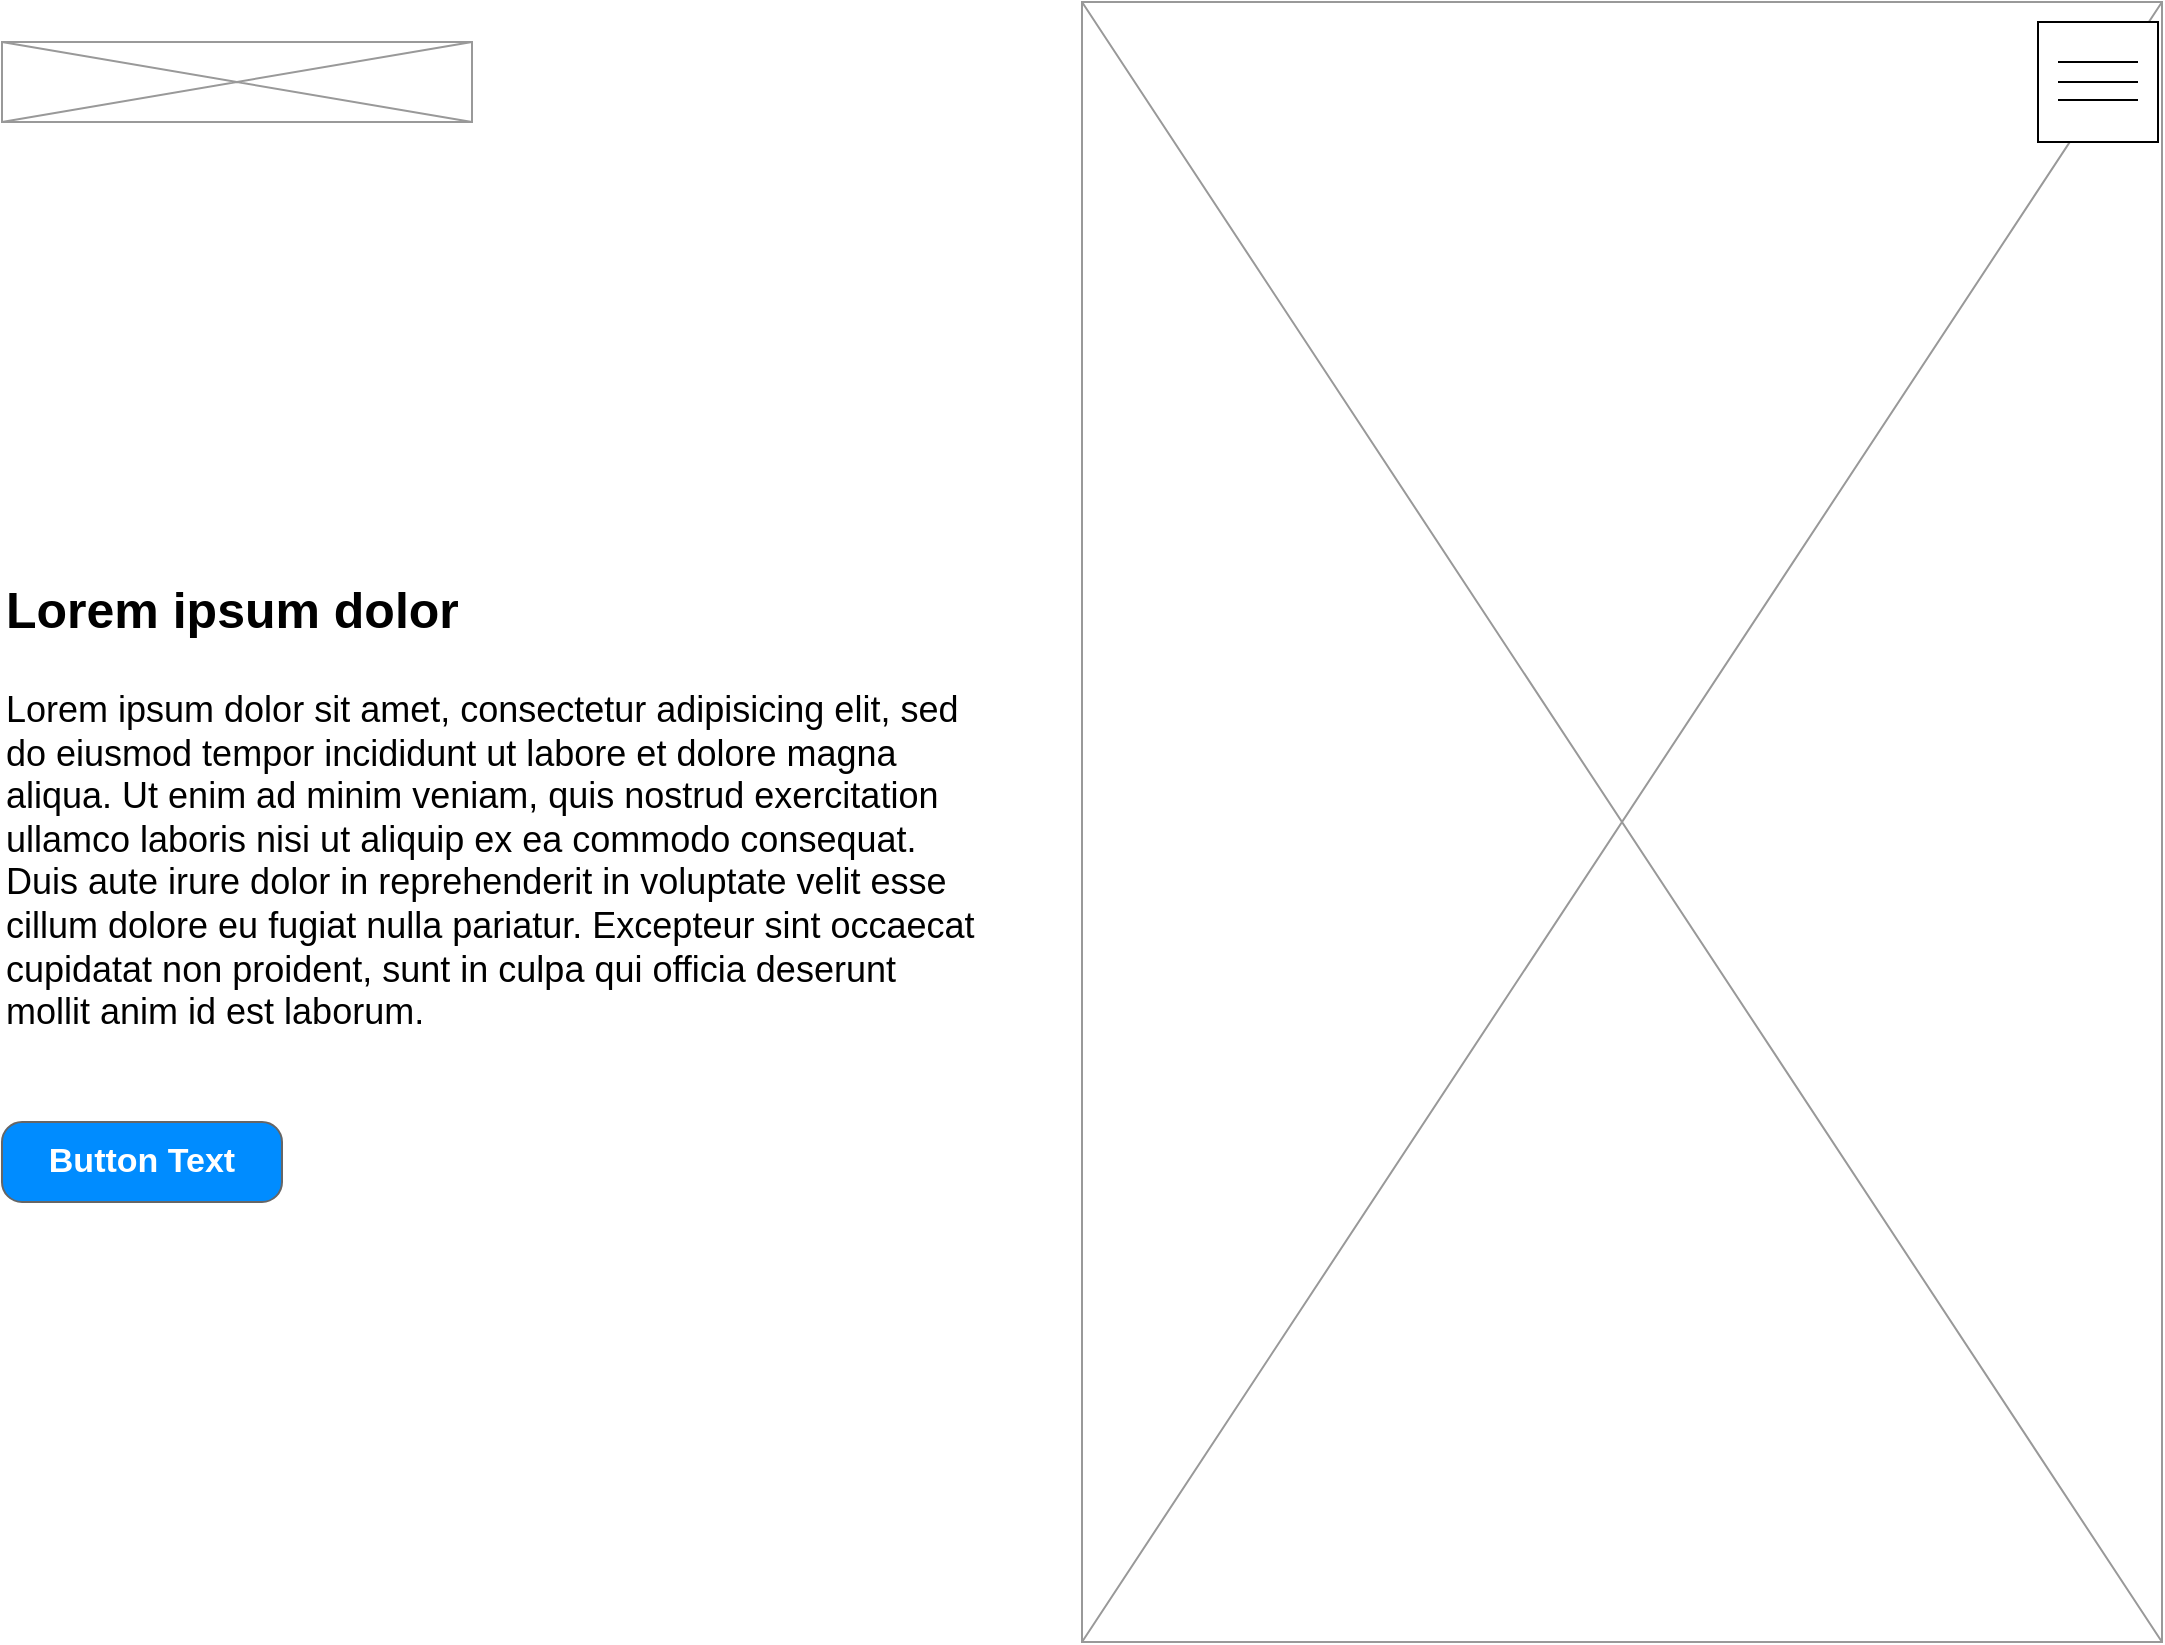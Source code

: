 <mxfile version="20.8.16" type="device" pages="5"><diagram name="Home" id="GWiMtT0e5DqtILCh8_0i"><mxGraphModel dx="1434" dy="884" grid="1" gridSize="10" guides="1" tooltips="1" connect="1" arrows="1" fold="1" page="1" pageScale="1" pageWidth="1169" pageHeight="827" math="0" shadow="0"><root><mxCell id="0"/><mxCell id="1" parent="0"/><mxCell id="vj-qtJoO59ucQnTQ0JGd-2" value="" style="verticalLabelPosition=bottom;shadow=0;dashed=0;align=center;html=1;verticalAlign=top;strokeWidth=1;shape=mxgraph.mockup.graphics.simpleIcon;strokeColor=#999999;" vertex="1" parent="1"><mxGeometry x="620" width="540" height="820" as="geometry"/></mxCell><mxCell id="8JzA3NTI266D-M-EUL4F-1" value="Lorem ipsum dolor sit amet, consectetur adipisicing elit, sed do eiusmod tempor incididunt ut labore et dolore magna aliqua. Ut enim ad minim veniam, quis nostrud exercitation ullamco laboris nisi ut aliquip ex ea commodo consequat. Duis aute irure dolor in reprehenderit in voluptate velit esse cillum dolore eu fugiat nulla pariatur. Excepteur sint occaecat cupidatat non proident, sunt in culpa qui officia deserunt mollit anim id est laborum." style="text;spacingTop=-5;whiteSpace=wrap;html=1;align=left;fontSize=18;fontFamily=Helvetica;fillColor=none;strokeColor=none;" vertex="1" parent="1"><mxGeometry x="80" y="342" width="490" height="90" as="geometry"/></mxCell><mxCell id="8JzA3NTI266D-M-EUL4F-2" value="Lorem ipsum dolor&amp;nbsp;" style="text;spacingTop=-5;whiteSpace=wrap;html=1;align=left;fontSize=25;fontFamily=Helvetica;fillColor=none;strokeColor=none;fontStyle=1;verticalAlign=middle;" vertex="1" parent="1"><mxGeometry x="80" y="280" width="240" height="50" as="geometry"/></mxCell><mxCell id="8JzA3NTI266D-M-EUL4F-3" value="Button Text" style="strokeWidth=1;shadow=0;dashed=0;align=center;html=1;shape=mxgraph.mockup.buttons.button;strokeColor=#666666;fontColor=#ffffff;mainText=;buttonStyle=round;fontSize=17;fontStyle=1;fillColor=#008cff;whiteSpace=wrap;" vertex="1" parent="1"><mxGeometry x="80" y="560" width="140" height="40" as="geometry"/></mxCell><mxCell id="Mzlk-z7jDZAWqUnNCciE-1" value="" style="verticalLabelPosition=bottom;shadow=0;dashed=0;align=center;html=1;verticalAlign=top;strokeWidth=1;shape=mxgraph.mockup.graphics.simpleIcon;strokeColor=#999999;" vertex="1" parent="1"><mxGeometry x="80" y="20" width="235" height="40" as="geometry"/></mxCell><mxCell id="Mzlk-z7jDZAWqUnNCciE-2" value="" style="group" vertex="1" connectable="0" parent="1"><mxGeometry x="1098" y="10" width="60" height="60" as="geometry"/></mxCell><mxCell id="Mzlk-z7jDZAWqUnNCciE-3" value="" style="whiteSpace=wrap;html=1;aspect=fixed;fontSize=17;" vertex="1" parent="Mzlk-z7jDZAWqUnNCciE-2"><mxGeometry width="60" height="60" as="geometry"/></mxCell><mxCell id="Mzlk-z7jDZAWqUnNCciE-4" value="" style="group" vertex="1" connectable="0" parent="Mzlk-z7jDZAWqUnNCciE-2"><mxGeometry x="10" y="20" width="40" height="19" as="geometry"/></mxCell><mxCell id="Mzlk-z7jDZAWqUnNCciE-5" value="" style="endArrow=none;html=1;rounded=0;fontSize=17;" edge="1" parent="Mzlk-z7jDZAWqUnNCciE-4"><mxGeometry width="50" height="50" relative="1" as="geometry"><mxPoint x="40" as="sourcePoint"/><mxPoint as="targetPoint"/></mxGeometry></mxCell><mxCell id="Mzlk-z7jDZAWqUnNCciE-6" value="" style="endArrow=none;html=1;rounded=0;fontSize=17;" edge="1" parent="Mzlk-z7jDZAWqUnNCciE-4"><mxGeometry width="50" height="50" relative="1" as="geometry"><mxPoint x="40" y="10" as="sourcePoint"/><mxPoint y="10" as="targetPoint"/></mxGeometry></mxCell><mxCell id="Mzlk-z7jDZAWqUnNCciE-7" value="" style="endArrow=none;html=1;rounded=0;fontSize=17;" edge="1" parent="Mzlk-z7jDZAWqUnNCciE-4"><mxGeometry width="50" height="50" relative="1" as="geometry"><mxPoint x="40" y="19" as="sourcePoint"/><mxPoint y="19" as="targetPoint"/></mxGeometry></mxCell></root></mxGraphModel></diagram><diagram id="sJYlZ_aVskKQv06PMVnV" name="Resume"><mxGraphModel dx="1434" dy="884" grid="1" gridSize="10" guides="1" tooltips="1" connect="1" arrows="1" fold="1" page="1" pageScale="1" pageWidth="1169" pageHeight="827" math="0" shadow="0"><root><mxCell id="0"/><mxCell id="1" parent="0"/><mxCell id="vUsjXGQwSn-8yRFYuC8z-3" value="" style="verticalLabelPosition=bottom;shadow=0;dashed=0;align=center;html=1;verticalAlign=top;strokeWidth=1;shape=mxgraph.mockup.graphics.simpleIcon;strokeColor=#999999;" vertex="1" parent="1"><mxGeometry x="80" y="902" width="160" height="160" as="geometry"/></mxCell><mxCell id="vUsjXGQwSn-8yRFYuC8z-4" value="" style="verticalLabelPosition=bottom;shadow=0;dashed=0;align=center;html=1;verticalAlign=top;strokeWidth=1;shape=mxgraph.mockup.graphics.simpleIcon;strokeColor=#999999;" vertex="1" parent="1"><mxGeometry x="291" y="902" width="160" height="160" as="geometry"/></mxCell><mxCell id="vUsjXGQwSn-8yRFYuC8z-5" value="" style="verticalLabelPosition=bottom;shadow=0;dashed=0;align=center;html=1;verticalAlign=top;strokeWidth=1;shape=mxgraph.mockup.graphics.simpleIcon;strokeColor=#999999;" vertex="1" parent="1"><mxGeometry x="714" y="902" width="160" height="160" as="geometry"/></mxCell><mxCell id="vUsjXGQwSn-8yRFYuC8z-6" value="" style="verticalLabelPosition=bottom;shadow=0;dashed=0;align=center;html=1;verticalAlign=top;strokeWidth=1;shape=mxgraph.mockup.graphics.simpleIcon;strokeColor=#999999;" vertex="1" parent="1"><mxGeometry x="920" y="902" width="160" height="160" as="geometry"/></mxCell><mxCell id="vUsjXGQwSn-8yRFYuC8z-7" value="" style="verticalLabelPosition=bottom;shadow=0;dashed=0;align=center;html=1;verticalAlign=top;strokeWidth=1;shape=mxgraph.mockup.graphics.simpleIcon;strokeColor=#999999;" vertex="1" parent="1"><mxGeometry x="500" y="902" width="160" height="160" as="geometry"/></mxCell><mxCell id="vUsjXGQwSn-8yRFYuC8z-8" value="" style="verticalLabelPosition=bottom;shadow=0;dashed=0;align=center;html=1;verticalAlign=top;strokeWidth=1;shape=mxgraph.mockup.graphics.simpleIcon;strokeColor=#999999;" vertex="1" parent="1"><mxGeometry x="79" y="1079" width="160" height="160" as="geometry"/></mxCell><mxCell id="vUsjXGQwSn-8yRFYuC8z-9" value="" style="verticalLabelPosition=bottom;shadow=0;dashed=0;align=center;html=1;verticalAlign=top;strokeWidth=1;shape=mxgraph.mockup.graphics.simpleIcon;strokeColor=#999999;" vertex="1" parent="1"><mxGeometry x="290" y="1079" width="160" height="160" as="geometry"/></mxCell><mxCell id="vUsjXGQwSn-8yRFYuC8z-10" value="" style="verticalLabelPosition=bottom;shadow=0;dashed=0;align=center;html=1;verticalAlign=top;strokeWidth=1;shape=mxgraph.mockup.graphics.simpleIcon;strokeColor=#999999;" vertex="1" parent="1"><mxGeometry x="713" y="1079" width="160" height="160" as="geometry"/></mxCell><mxCell id="vUsjXGQwSn-8yRFYuC8z-11" value="" style="verticalLabelPosition=bottom;shadow=0;dashed=0;align=center;html=1;verticalAlign=top;strokeWidth=1;shape=mxgraph.mockup.graphics.simpleIcon;strokeColor=#999999;" vertex="1" parent="1"><mxGeometry x="919" y="1079" width="160" height="160" as="geometry"/></mxCell><mxCell id="vUsjXGQwSn-8yRFYuC8z-12" value="" style="verticalLabelPosition=bottom;shadow=0;dashed=0;align=center;html=1;verticalAlign=top;strokeWidth=1;shape=mxgraph.mockup.graphics.simpleIcon;strokeColor=#999999;" vertex="1" parent="1"><mxGeometry x="499" y="1079" width="160" height="160" as="geometry"/></mxCell><mxCell id="vUsjXGQwSn-8yRFYuC8z-13" value="" style="verticalLabelPosition=bottom;shadow=0;dashed=0;align=center;html=1;verticalAlign=top;strokeWidth=1;shape=mxgraph.mockup.graphics.simpleIcon;strokeColor=#999999;" vertex="1" parent="1"><mxGeometry x="79" y="1258" width="160" height="160" as="geometry"/></mxCell><mxCell id="vUsjXGQwSn-8yRFYuC8z-14" value="" style="verticalLabelPosition=bottom;shadow=0;dashed=0;align=center;html=1;verticalAlign=top;strokeWidth=1;shape=mxgraph.mockup.graphics.simpleIcon;strokeColor=#999999;" vertex="1" parent="1"><mxGeometry x="290" y="1258" width="160" height="160" as="geometry"/></mxCell><mxCell id="vUsjXGQwSn-8yRFYuC8z-15" value="" style="verticalLabelPosition=bottom;shadow=0;dashed=0;align=center;html=1;verticalAlign=top;strokeWidth=1;shape=mxgraph.mockup.graphics.simpleIcon;strokeColor=#999999;" vertex="1" parent="1"><mxGeometry x="713" y="1258" width="160" height="160" as="geometry"/></mxCell><mxCell id="vUsjXGQwSn-8yRFYuC8z-16" value="" style="verticalLabelPosition=bottom;shadow=0;dashed=0;align=center;html=1;verticalAlign=top;strokeWidth=1;shape=mxgraph.mockup.graphics.simpleIcon;strokeColor=#999999;" vertex="1" parent="1"><mxGeometry x="919" y="1258" width="160" height="160" as="geometry"/></mxCell><mxCell id="vUsjXGQwSn-8yRFYuC8z-17" value="" style="verticalLabelPosition=bottom;shadow=0;dashed=0;align=center;html=1;verticalAlign=top;strokeWidth=1;shape=mxgraph.mockup.graphics.simpleIcon;strokeColor=#999999;" vertex="1" parent="1"><mxGeometry x="499" y="1258" width="160" height="160" as="geometry"/></mxCell><mxCell id="vUsjXGQwSn-8yRFYuC8z-18" value="" style="verticalLabelPosition=bottom;shadow=0;dashed=0;align=center;html=1;verticalAlign=top;strokeWidth=1;shape=mxgraph.mockup.graphics.simpleIcon;strokeColor=#999999;" vertex="1" parent="1"><mxGeometry x="80" y="1440" width="160" height="160" as="geometry"/></mxCell><mxCell id="vUsjXGQwSn-8yRFYuC8z-19" value="" style="verticalLabelPosition=bottom;shadow=0;dashed=0;align=center;html=1;verticalAlign=top;strokeWidth=1;shape=mxgraph.mockup.graphics.simpleIcon;strokeColor=#999999;" vertex="1" parent="1"><mxGeometry x="291" y="1440" width="160" height="160" as="geometry"/></mxCell><mxCell id="vUsjXGQwSn-8yRFYuC8z-20" value="" style="verticalLabelPosition=bottom;shadow=0;dashed=0;align=center;html=1;verticalAlign=top;strokeWidth=1;shape=mxgraph.mockup.graphics.simpleIcon;strokeColor=#999999;" vertex="1" parent="1"><mxGeometry x="714" y="1440" width="160" height="160" as="geometry"/></mxCell><mxCell id="vUsjXGQwSn-8yRFYuC8z-21" value="" style="verticalLabelPosition=bottom;shadow=0;dashed=0;align=center;html=1;verticalAlign=top;strokeWidth=1;shape=mxgraph.mockup.graphics.simpleIcon;strokeColor=#999999;" vertex="1" parent="1"><mxGeometry x="920" y="1440" width="160" height="160" as="geometry"/></mxCell><mxCell id="vUsjXGQwSn-8yRFYuC8z-22" value="" style="verticalLabelPosition=bottom;shadow=0;dashed=0;align=center;html=1;verticalAlign=top;strokeWidth=1;shape=mxgraph.mockup.graphics.simpleIcon;strokeColor=#999999;" vertex="1" parent="1"><mxGeometry x="500" y="1440" width="160" height="160" as="geometry"/></mxCell><mxCell id="NNmpkY-XAB6TC-AiB0M9-1" value="Lorem ipsum dolor sit amet, consectetur adipisicing elit, sed do eiusmod tempor incididunt ut labore et dolore magna aliqua. Ut enim ad minim veniam, quis nostrud exercitation ullamco laboris nisi ut aliquip ex ea commodo consequat. Duis aute irure dolor in reprehenderit in voluptate velit esse cillum dolore eu fugiat nulla pariatur. Excepteur sint occaecat cupidatat non proident, sunt in culpa qui officia deserunt mollit anim id est laborum." style="text;spacingTop=-5;whiteSpace=wrap;html=1;align=left;fontSize=18;fontFamily=Helvetica;fillColor=none;strokeColor=none;" vertex="1" parent="1"><mxGeometry x="79" y="771" width="1000" height="90" as="geometry"/></mxCell><mxCell id="NNmpkY-XAB6TC-AiB0M9-2" value="Lorem ipsum dolor&amp;nbsp;" style="text;spacingTop=-5;whiteSpace=wrap;html=1;align=left;fontSize=25;fontFamily=Helvetica;fillColor=none;strokeColor=none;fontStyle=1;verticalAlign=middle;" vertex="1" parent="1"><mxGeometry x="79" y="716" width="240" height="50" as="geometry"/></mxCell><mxCell id="lFKgTHPMXAg4nQ7B-eQi-1" value="" style="verticalLabelPosition=bottom;shadow=0;dashed=0;align=center;html=1;verticalAlign=top;strokeWidth=1;shape=mxgraph.mockup.graphics.simpleIcon;strokeColor=#999999;" vertex="1" parent="1"><mxGeometry x="80" y="20" width="235" height="40" as="geometry"/></mxCell><mxCell id="lFKgTHPMXAg4nQ7B-eQi-2" value="" style="group" vertex="1" connectable="0" parent="1"><mxGeometry x="1098" y="10" width="60" height="60" as="geometry"/></mxCell><mxCell id="lFKgTHPMXAg4nQ7B-eQi-3" value="" style="whiteSpace=wrap;html=1;aspect=fixed;fontSize=17;" vertex="1" parent="lFKgTHPMXAg4nQ7B-eQi-2"><mxGeometry width="60" height="60" as="geometry"/></mxCell><mxCell id="lFKgTHPMXAg4nQ7B-eQi-4" value="" style="group" vertex="1" connectable="0" parent="lFKgTHPMXAg4nQ7B-eQi-2"><mxGeometry x="10" y="20" width="40" height="19" as="geometry"/></mxCell><mxCell id="lFKgTHPMXAg4nQ7B-eQi-5" value="" style="endArrow=none;html=1;rounded=0;fontSize=17;" edge="1" parent="lFKgTHPMXAg4nQ7B-eQi-4"><mxGeometry width="50" height="50" relative="1" as="geometry"><mxPoint x="40" as="sourcePoint"/><mxPoint as="targetPoint"/></mxGeometry></mxCell><mxCell id="lFKgTHPMXAg4nQ7B-eQi-6" value="" style="endArrow=none;html=1;rounded=0;fontSize=17;" edge="1" parent="lFKgTHPMXAg4nQ7B-eQi-4"><mxGeometry width="50" height="50" relative="1" as="geometry"><mxPoint x="40" y="10" as="sourcePoint"/><mxPoint y="10" as="targetPoint"/></mxGeometry></mxCell><mxCell id="lFKgTHPMXAg4nQ7B-eQi-7" value="" style="endArrow=none;html=1;rounded=0;fontSize=17;" edge="1" parent="lFKgTHPMXAg4nQ7B-eQi-4"><mxGeometry width="50" height="50" relative="1" as="geometry"><mxPoint x="40" y="19" as="sourcePoint"/><mxPoint y="19" as="targetPoint"/></mxGeometry></mxCell><mxCell id="BoCkC8bS8lUvxkF1fiBn-13" value="" style="group" vertex="1" connectable="0" parent="1"><mxGeometry x="602" y="136" width="490" height="103" as="geometry"/></mxCell><mxCell id="BoCkC8bS8lUvxkF1fiBn-44" value="" style="group" vertex="1" connectable="0" parent="BoCkC8bS8lUvxkF1fiBn-13"><mxGeometry width="490" height="103" as="geometry"/></mxCell><mxCell id="BoCkC8bS8lUvxkF1fiBn-1" value="" style="ellipse;whiteSpace=wrap;html=1;aspect=fixed;fontSize=30;" vertex="1" parent="BoCkC8bS8lUvxkF1fiBn-44"><mxGeometry y="13" width="40" height="40" as="geometry"/></mxCell><mxCell id="BoCkC8bS8lUvxkF1fiBn-9" value="" style="group" vertex="1" connectable="0" parent="BoCkC8bS8lUvxkF1fiBn-44"><mxGeometry x="49" width="441" height="103" as="geometry"/></mxCell><mxCell id="BoCkC8bS8lUvxkF1fiBn-7" value="Lorem ipsum dolor sit amet, consectetur adipisicing elit, sed do eiusmod tempor incididunt ut labore et dolore magna aliqua.&amp;nbsp;" style="text;spacingTop=-5;whiteSpace=wrap;html=1;align=left;fontSize=15;fontFamily=Helvetica;fillColor=none;strokeColor=none;" vertex="1" parent="BoCkC8bS8lUvxkF1fiBn-9"><mxGeometry y="43" width="441" height="60" as="geometry"/></mxCell><mxCell id="BoCkC8bS8lUvxkF1fiBn-8" value="Lorem ipsum dolor&amp;nbsp;" style="text;spacingTop=-5;whiteSpace=wrap;html=1;align=left;fontSize=25;fontFamily=Helvetica;fillColor=none;strokeColor=none;fontStyle=1;verticalAlign=middle;" vertex="1" parent="BoCkC8bS8lUvxkF1fiBn-9"><mxGeometry width="240" height="50" as="geometry"/></mxCell><mxCell id="BoCkC8bS8lUvxkF1fiBn-19" value="" style="group" vertex="1" connectable="0" parent="1"><mxGeometry x="600" y="224" width="490" height="103" as="geometry"/></mxCell><mxCell id="BoCkC8bS8lUvxkF1fiBn-45" value="" style="group" vertex="1" connectable="0" parent="BoCkC8bS8lUvxkF1fiBn-19"><mxGeometry width="490" height="103" as="geometry"/></mxCell><mxCell id="BoCkC8bS8lUvxkF1fiBn-20" value="" style="ellipse;whiteSpace=wrap;html=1;aspect=fixed;fontSize=30;" vertex="1" parent="BoCkC8bS8lUvxkF1fiBn-45"><mxGeometry y="13" width="40" height="40" as="geometry"/></mxCell><mxCell id="BoCkC8bS8lUvxkF1fiBn-21" value="" style="group" vertex="1" connectable="0" parent="BoCkC8bS8lUvxkF1fiBn-45"><mxGeometry x="49" width="441" height="103" as="geometry"/></mxCell><mxCell id="BoCkC8bS8lUvxkF1fiBn-22" value="Lorem ipsum dolor sit amet, consectetur adipisicing elit, sed do eiusmod tempor incididunt ut labore et dolore magna aliqua.&amp;nbsp;" style="text;spacingTop=-5;whiteSpace=wrap;html=1;align=left;fontSize=15;fontFamily=Helvetica;fillColor=none;strokeColor=none;" vertex="1" parent="BoCkC8bS8lUvxkF1fiBn-21"><mxGeometry y="43" width="441" height="60" as="geometry"/></mxCell><mxCell id="BoCkC8bS8lUvxkF1fiBn-23" value="Lorem ipsum dolor&amp;nbsp;" style="text;spacingTop=-5;whiteSpace=wrap;html=1;align=left;fontSize=25;fontFamily=Helvetica;fillColor=none;strokeColor=none;fontStyle=1;verticalAlign=middle;" vertex="1" parent="BoCkC8bS8lUvxkF1fiBn-21"><mxGeometry width="240" height="50" as="geometry"/></mxCell><mxCell id="BoCkC8bS8lUvxkF1fiBn-24" value="" style="group" vertex="1" connectable="0" parent="1"><mxGeometry x="602" y="315" width="490" height="103" as="geometry"/></mxCell><mxCell id="BoCkC8bS8lUvxkF1fiBn-46" value="" style="group" vertex="1" connectable="0" parent="BoCkC8bS8lUvxkF1fiBn-24"><mxGeometry width="490" height="103" as="geometry"/></mxCell><mxCell id="BoCkC8bS8lUvxkF1fiBn-25" value="" style="ellipse;whiteSpace=wrap;html=1;aspect=fixed;fontSize=30;" vertex="1" parent="BoCkC8bS8lUvxkF1fiBn-46"><mxGeometry y="13" width="40" height="40" as="geometry"/></mxCell><mxCell id="BoCkC8bS8lUvxkF1fiBn-26" value="" style="group" vertex="1" connectable="0" parent="BoCkC8bS8lUvxkF1fiBn-46"><mxGeometry x="49" width="441" height="103" as="geometry"/></mxCell><mxCell id="BoCkC8bS8lUvxkF1fiBn-27" value="Lorem ipsum dolor sit amet, consectetur adipisicing elit, sed do eiusmod tempor incididunt ut labore et dolore magna aliqua.&amp;nbsp;" style="text;spacingTop=-5;whiteSpace=wrap;html=1;align=left;fontSize=15;fontFamily=Helvetica;fillColor=none;strokeColor=none;" vertex="1" parent="BoCkC8bS8lUvxkF1fiBn-26"><mxGeometry y="43" width="441" height="60" as="geometry"/></mxCell><mxCell id="BoCkC8bS8lUvxkF1fiBn-28" value="Lorem ipsum dolor&amp;nbsp;" style="text;spacingTop=-5;whiteSpace=wrap;html=1;align=left;fontSize=25;fontFamily=Helvetica;fillColor=none;strokeColor=none;fontStyle=1;verticalAlign=middle;" vertex="1" parent="BoCkC8bS8lUvxkF1fiBn-26"><mxGeometry width="240" height="50" as="geometry"/></mxCell><mxCell id="BoCkC8bS8lUvxkF1fiBn-50" style="edgeStyle=orthogonalEdgeStyle;rounded=0;orthogonalLoop=1;jettySize=auto;html=1;exitX=0.25;exitY=1;exitDx=0;exitDy=0;fontSize=15;" edge="1" parent="BoCkC8bS8lUvxkF1fiBn-26" source="BoCkC8bS8lUvxkF1fiBn-28" target="BoCkC8bS8lUvxkF1fiBn-28"><mxGeometry relative="1" as="geometry"/></mxCell><mxCell id="BoCkC8bS8lUvxkF1fiBn-29" value="" style="group" vertex="1" connectable="0" parent="1"><mxGeometry x="602" y="412" width="490" height="103" as="geometry"/></mxCell><mxCell id="BoCkC8bS8lUvxkF1fiBn-47" value="" style="group" vertex="1" connectable="0" parent="BoCkC8bS8lUvxkF1fiBn-29"><mxGeometry width="490" height="103" as="geometry"/></mxCell><mxCell id="BoCkC8bS8lUvxkF1fiBn-30" value="" style="ellipse;whiteSpace=wrap;html=1;aspect=fixed;fontSize=30;" vertex="1" parent="BoCkC8bS8lUvxkF1fiBn-47"><mxGeometry y="13" width="40" height="40" as="geometry"/></mxCell><mxCell id="BoCkC8bS8lUvxkF1fiBn-31" value="" style="group" vertex="1" connectable="0" parent="BoCkC8bS8lUvxkF1fiBn-47"><mxGeometry x="49" width="441" height="103" as="geometry"/></mxCell><mxCell id="BoCkC8bS8lUvxkF1fiBn-32" value="Lorem ipsum dolor sit amet, consectetur adipisicing elit, sed do eiusmod tempor incididunt ut labore et dolore magna aliqua.&amp;nbsp;" style="text;spacingTop=-5;whiteSpace=wrap;html=1;align=left;fontSize=15;fontFamily=Helvetica;fillColor=none;strokeColor=none;" vertex="1" parent="BoCkC8bS8lUvxkF1fiBn-31"><mxGeometry y="43" width="441" height="60" as="geometry"/></mxCell><mxCell id="BoCkC8bS8lUvxkF1fiBn-33" value="Lorem ipsum dolor&amp;nbsp;" style="text;spacingTop=-5;whiteSpace=wrap;html=1;align=left;fontSize=25;fontFamily=Helvetica;fillColor=none;strokeColor=none;fontStyle=1;verticalAlign=middle;" vertex="1" parent="BoCkC8bS8lUvxkF1fiBn-31"><mxGeometry width="240" height="50" as="geometry"/></mxCell><mxCell id="BoCkC8bS8lUvxkF1fiBn-34" value="" style="group" vertex="1" connectable="0" parent="1"><mxGeometry x="602" y="510" width="490" height="103" as="geometry"/></mxCell><mxCell id="BoCkC8bS8lUvxkF1fiBn-48" value="" style="group" vertex="1" connectable="0" parent="BoCkC8bS8lUvxkF1fiBn-34"><mxGeometry width="490" height="103" as="geometry"/></mxCell><mxCell id="BoCkC8bS8lUvxkF1fiBn-35" value="" style="ellipse;whiteSpace=wrap;html=1;aspect=fixed;fontSize=30;" vertex="1" parent="BoCkC8bS8lUvxkF1fiBn-48"><mxGeometry y="13" width="40" height="40" as="geometry"/></mxCell><mxCell id="BoCkC8bS8lUvxkF1fiBn-36" value="" style="group" vertex="1" connectable="0" parent="BoCkC8bS8lUvxkF1fiBn-48"><mxGeometry x="49" width="441" height="103" as="geometry"/></mxCell><mxCell id="BoCkC8bS8lUvxkF1fiBn-37" value="Lorem ipsum dolor sit amet, consectetur adipisicing elit, sed do eiusmod tempor incididunt ut labore et dolore magna aliqua.&amp;nbsp;" style="text;spacingTop=-5;whiteSpace=wrap;html=1;align=left;fontSize=15;fontFamily=Helvetica;fillColor=none;strokeColor=none;" vertex="1" parent="BoCkC8bS8lUvxkF1fiBn-36"><mxGeometry y="43" width="441" height="60" as="geometry"/></mxCell><mxCell id="BoCkC8bS8lUvxkF1fiBn-38" value="Lorem ipsum dolor&amp;nbsp;" style="text;spacingTop=-5;whiteSpace=wrap;html=1;align=left;fontSize=25;fontFamily=Helvetica;fillColor=none;strokeColor=none;fontStyle=1;verticalAlign=middle;" vertex="1" parent="BoCkC8bS8lUvxkF1fiBn-36"><mxGeometry width="240" height="50" as="geometry"/></mxCell><mxCell id="BoCkC8bS8lUvxkF1fiBn-39" value="" style="group" vertex="1" connectable="0" parent="1"><mxGeometry x="602" y="591" width="490" height="103" as="geometry"/></mxCell><mxCell id="BoCkC8bS8lUvxkF1fiBn-49" value="" style="group" vertex="1" connectable="0" parent="BoCkC8bS8lUvxkF1fiBn-39"><mxGeometry width="490" height="103" as="geometry"/></mxCell><mxCell id="BoCkC8bS8lUvxkF1fiBn-40" value="" style="ellipse;whiteSpace=wrap;html=1;aspect=fixed;fontSize=30;" vertex="1" parent="BoCkC8bS8lUvxkF1fiBn-49"><mxGeometry y="24" width="40" height="40" as="geometry"/></mxCell><mxCell id="BoCkC8bS8lUvxkF1fiBn-41" value="" style="group" vertex="1" connectable="0" parent="BoCkC8bS8lUvxkF1fiBn-49"><mxGeometry x="49" width="441" height="103" as="geometry"/></mxCell><mxCell id="BoCkC8bS8lUvxkF1fiBn-42" value="Lorem ipsum dolor sit amet, consectetur adipisicing elit, sed do eiusmod tempor incididunt ut labore et dolore magna aliqua.&amp;nbsp;" style="text;spacingTop=-5;whiteSpace=wrap;html=1;align=left;fontSize=15;fontFamily=Helvetica;fillColor=none;strokeColor=none;" vertex="1" parent="BoCkC8bS8lUvxkF1fiBn-41"><mxGeometry y="43" width="441" height="60" as="geometry"/></mxCell><mxCell id="BoCkC8bS8lUvxkF1fiBn-43" value="Lorem ipsum dolor&amp;nbsp;" style="text;spacingTop=-5;whiteSpace=wrap;html=1;align=left;fontSize=25;fontFamily=Helvetica;fillColor=none;strokeColor=none;fontStyle=1;verticalAlign=middle;" vertex="1" parent="BoCkC8bS8lUvxkF1fiBn-41"><mxGeometry y="11" width="240" height="50" as="geometry"/></mxCell><mxCell id="BoCkC8bS8lUvxkF1fiBn-51" value="Lorem ipsum dolor&amp;nbsp;" style="text;spacingTop=-5;whiteSpace=wrap;html=1;align=left;fontSize=30;fontFamily=Helvetica;fillColor=none;strokeColor=none;fontStyle=1;verticalAlign=middle;" vertex="1" parent="1"><mxGeometry x="602" y="86" width="318" height="50" as="geometry"/></mxCell><mxCell id="BoCkC8bS8lUvxkF1fiBn-52" value="Lorem ipsum dolor&amp;nbsp;" style="text;spacingTop=-5;whiteSpace=wrap;html=1;align=left;fontSize=30;fontFamily=Helvetica;fillColor=none;strokeColor=none;fontStyle=1;verticalAlign=middle;" vertex="1" parent="1"><mxGeometry x="80" y="86" width="318" height="50" as="geometry"/></mxCell><mxCell id="BoCkC8bS8lUvxkF1fiBn-53" value="Lorem ipsum dolor&amp;nbsp;" style="text;spacingTop=-5;whiteSpace=wrap;html=1;align=left;fontSize=30;fontFamily=Helvetica;fillColor=none;strokeColor=none;fontStyle=1;verticalAlign=middle;" vertex="1" parent="1"><mxGeometry x="80" y="418" width="318" height="50" as="geometry"/></mxCell><mxCell id="BoCkC8bS8lUvxkF1fiBn-54" value="" style="verticalLabelPosition=bottom;shadow=0;dashed=0;align=center;html=1;verticalAlign=top;strokeWidth=1;shape=mxgraph.mockup.graphics.simpleIcon;strokeColor=#999999;fontSize=30;" vertex="1" parent="1"><mxGeometry x="79" y="480" width="441" height="200" as="geometry"/></mxCell><mxCell id="BoCkC8bS8lUvxkF1fiBn-55" value="" style="verticalLabelPosition=bottom;shadow=0;dashed=0;align=center;html=1;verticalAlign=top;strokeWidth=1;shape=mxgraph.mockup.graphics.simpleIcon;strokeColor=#999999;fontSize=30;" vertex="1" parent="1"><mxGeometry x="80" y="152" width="441" height="220" as="geometry"/></mxCell></root></mxGraphModel></diagram><diagram id="VgM5lU4q05OkGia0pzVO" name="About"><mxGraphModel dx="1434" dy="884" grid="1" gridSize="10" guides="1" tooltips="1" connect="1" arrows="1" fold="1" page="1" pageScale="1" pageWidth="1169" pageHeight="827" math="0" shadow="0"><root><mxCell id="0"/><mxCell id="1" parent="0"/><mxCell id="e12vvNjCy11CAZPHuTNJ-1" value="Lorem ipsum dolor sit amet, consectetur adipisicing elit, sed do eiusmod tempor incididunt ut labore et dolore magna aliqua. Ut enim ad minim veniam, quis nostrud exercitation ullamco laboris nisi ut aliquip ex ea commodo consequat. Duis aute irure dolor in reprehenderit in voluptate velit esse cillum dolore eu fugiat nulla pariatur. Excepteur sint occaecat cupidatat non proident, sunt in culpa qui officia deserunt mollit anim id est laborum." style="text;spacingTop=-5;whiteSpace=wrap;html=1;align=left;fontSize=18;fontFamily=Helvetica;fillColor=none;strokeColor=none;" vertex="1" parent="1"><mxGeometry x="100" y="882" width="1000" height="90" as="geometry"/></mxCell><mxCell id="e12vvNjCy11CAZPHuTNJ-2" value="Lorem ipsum dolor&amp;nbsp;" style="text;spacingTop=-5;whiteSpace=wrap;html=1;align=left;fontSize=25;fontFamily=Helvetica;fillColor=none;strokeColor=none;fontStyle=1;verticalAlign=middle;" vertex="1" parent="1"><mxGeometry x="100" y="813" width="240" height="50" as="geometry"/></mxCell><mxCell id="WgjWaaVpSOhcx8WEOLR9-1" value="" style="verticalLabelPosition=bottom;shadow=0;dashed=0;align=center;html=1;verticalAlign=top;strokeWidth=1;shape=mxgraph.mockup.graphics.simpleIcon;strokeColor=#999999;" vertex="1" parent="1"><mxGeometry x="80" y="20" width="235" height="40" as="geometry"/></mxCell><mxCell id="WgjWaaVpSOhcx8WEOLR9-2" value="" style="group" vertex="1" connectable="0" parent="1"><mxGeometry x="1098" y="10" width="60" height="60" as="geometry"/></mxCell><mxCell id="WgjWaaVpSOhcx8WEOLR9-3" value="" style="whiteSpace=wrap;html=1;aspect=fixed;fontSize=17;" vertex="1" parent="WgjWaaVpSOhcx8WEOLR9-2"><mxGeometry width="60" height="60" as="geometry"/></mxCell><mxCell id="WgjWaaVpSOhcx8WEOLR9-4" value="" style="group" vertex="1" connectable="0" parent="WgjWaaVpSOhcx8WEOLR9-2"><mxGeometry x="10" y="20" width="40" height="19" as="geometry"/></mxCell><mxCell id="WgjWaaVpSOhcx8WEOLR9-5" value="" style="endArrow=none;html=1;rounded=0;fontSize=17;" edge="1" parent="WgjWaaVpSOhcx8WEOLR9-4"><mxGeometry width="50" height="50" relative="1" as="geometry"><mxPoint x="40" as="sourcePoint"/><mxPoint as="targetPoint"/></mxGeometry></mxCell><mxCell id="WgjWaaVpSOhcx8WEOLR9-6" value="" style="endArrow=none;html=1;rounded=0;fontSize=17;" edge="1" parent="WgjWaaVpSOhcx8WEOLR9-4"><mxGeometry width="50" height="50" relative="1" as="geometry"><mxPoint x="40" y="10" as="sourcePoint"/><mxPoint y="10" as="targetPoint"/></mxGeometry></mxCell><mxCell id="WgjWaaVpSOhcx8WEOLR9-7" value="" style="endArrow=none;html=1;rounded=0;fontSize=17;" edge="1" parent="WgjWaaVpSOhcx8WEOLR9-4"><mxGeometry width="50" height="50" relative="1" as="geometry"><mxPoint x="40" y="19" as="sourcePoint"/><mxPoint y="19" as="targetPoint"/></mxGeometry></mxCell><mxCell id="HqywgXEak3AqZXudr7r2-3" value="" style="group" vertex="1" connectable="0" parent="1"><mxGeometry x="110" y="1019" width="230" height="241" as="geometry"/></mxCell><mxCell id="HqywgXEak3AqZXudr7r2-1" value="Lorem ipsum dolor sit amet, consectetur adipisicing elit, sed do eiusmod tempor&amp;nbsp;" style="text;spacingTop=-5;whiteSpace=wrap;html=1;align=left;fontSize=18;fontFamily=Helvetica;fillColor=none;strokeColor=none;" vertex="1" parent="HqywgXEak3AqZXudr7r2-3"><mxGeometry y="171" width="230" height="70" as="geometry"/></mxCell><mxCell id="HqywgXEak3AqZXudr7r2-4" value="" style="group" vertex="1" connectable="0" parent="HqywgXEak3AqZXudr7r2-3"><mxGeometry width="230" height="181" as="geometry"/></mxCell><mxCell id="At-IF_TbB9sw6rBj21lN-1" value="" style="verticalLabelPosition=bottom;shadow=0;dashed=0;align=center;html=1;verticalAlign=top;strokeWidth=1;shape=mxgraph.mockup.graphics.simpleIcon;strokeColor=#999999;" vertex="1" parent="HqywgXEak3AqZXudr7r2-4"><mxGeometry width="220" height="131" as="geometry"/></mxCell><mxCell id="HqywgXEak3AqZXudr7r2-2" value="Lorem ipsum dol&amp;nbsp;" style="text;spacingTop=-5;whiteSpace=wrap;html=1;align=left;fontSize=25;fontFamily=Helvetica;fillColor=none;strokeColor=none;fontStyle=1;verticalAlign=middle;" vertex="1" parent="HqywgXEak3AqZXudr7r2-4"><mxGeometry y="131" width="230" height="50" as="geometry"/></mxCell><mxCell id="HqywgXEak3AqZXudr7r2-5" value="" style="group" vertex="1" connectable="0" parent="1"><mxGeometry x="469.5" y="1020" width="230" height="241" as="geometry"/></mxCell><mxCell id="HqywgXEak3AqZXudr7r2-6" value="Lorem ipsum dolor sit amet, consectetur adipisicing elit, sed do eiusmod tempor&amp;nbsp;" style="text;spacingTop=-5;whiteSpace=wrap;html=1;align=left;fontSize=18;fontFamily=Helvetica;fillColor=none;strokeColor=none;" vertex="1" parent="HqywgXEak3AqZXudr7r2-5"><mxGeometry y="171" width="230" height="70" as="geometry"/></mxCell><mxCell id="HqywgXEak3AqZXudr7r2-7" value="" style="group" vertex="1" connectable="0" parent="HqywgXEak3AqZXudr7r2-5"><mxGeometry width="230" height="181" as="geometry"/></mxCell><mxCell id="HqywgXEak3AqZXudr7r2-8" value="" style="verticalLabelPosition=bottom;shadow=0;dashed=0;align=center;html=1;verticalAlign=top;strokeWidth=1;shape=mxgraph.mockup.graphics.simpleIcon;strokeColor=#999999;" vertex="1" parent="HqywgXEak3AqZXudr7r2-7"><mxGeometry width="220" height="131" as="geometry"/></mxCell><mxCell id="HqywgXEak3AqZXudr7r2-9" value="Lorem ipsum dol&amp;nbsp;" style="text;spacingTop=-5;whiteSpace=wrap;html=1;align=left;fontSize=25;fontFamily=Helvetica;fillColor=none;strokeColor=none;fontStyle=1;verticalAlign=middle;" vertex="1" parent="HqywgXEak3AqZXudr7r2-7"><mxGeometry y="131" width="230" height="50" as="geometry"/></mxCell><mxCell id="HqywgXEak3AqZXudr7r2-10" value="" style="group" vertex="1" connectable="0" parent="1"><mxGeometry x="830" y="1020" width="230" height="241" as="geometry"/></mxCell><mxCell id="HqywgXEak3AqZXudr7r2-11" value="Lorem ipsum dolor sit amet, consectetur adipisicing elit, sed do eiusmod tempor&amp;nbsp;" style="text;spacingTop=-5;whiteSpace=wrap;html=1;align=left;fontSize=18;fontFamily=Helvetica;fillColor=none;strokeColor=none;" vertex="1" parent="HqywgXEak3AqZXudr7r2-10"><mxGeometry y="171" width="230" height="70" as="geometry"/></mxCell><mxCell id="HqywgXEak3AqZXudr7r2-12" value="" style="group" vertex="1" connectable="0" parent="HqywgXEak3AqZXudr7r2-10"><mxGeometry width="230" height="181" as="geometry"/></mxCell><mxCell id="HqywgXEak3AqZXudr7r2-13" value="" style="verticalLabelPosition=bottom;shadow=0;dashed=0;align=center;html=1;verticalAlign=top;strokeWidth=1;shape=mxgraph.mockup.graphics.simpleIcon;strokeColor=#999999;" vertex="1" parent="HqywgXEak3AqZXudr7r2-12"><mxGeometry width="220" height="131" as="geometry"/></mxCell><mxCell id="HqywgXEak3AqZXudr7r2-14" value="Lorem ipsum dol&amp;nbsp;" style="text;spacingTop=-5;whiteSpace=wrap;html=1;align=left;fontSize=25;fontFamily=Helvetica;fillColor=none;strokeColor=none;fontStyle=1;verticalAlign=middle;" vertex="1" parent="HqywgXEak3AqZXudr7r2-12"><mxGeometry y="131" width="230" height="50" as="geometry"/></mxCell><mxCell id="HqywgXEak3AqZXudr7r2-15" value="" style="group" vertex="1" connectable="0" parent="1"><mxGeometry x="110" y="1330" width="230" height="241" as="geometry"/></mxCell><mxCell id="HqywgXEak3AqZXudr7r2-16" value="Lorem ipsum dolor sit amet, consectetur adipisicing elit, sed do eiusmod tempor&amp;nbsp;" style="text;spacingTop=-5;whiteSpace=wrap;html=1;align=left;fontSize=18;fontFamily=Helvetica;fillColor=none;strokeColor=none;" vertex="1" parent="HqywgXEak3AqZXudr7r2-15"><mxGeometry y="171" width="230" height="70" as="geometry"/></mxCell><mxCell id="HqywgXEak3AqZXudr7r2-17" value="" style="group" vertex="1" connectable="0" parent="HqywgXEak3AqZXudr7r2-15"><mxGeometry width="230" height="181" as="geometry"/></mxCell><mxCell id="HqywgXEak3AqZXudr7r2-18" value="" style="verticalLabelPosition=bottom;shadow=0;dashed=0;align=center;html=1;verticalAlign=top;strokeWidth=1;shape=mxgraph.mockup.graphics.simpleIcon;strokeColor=#999999;" vertex="1" parent="HqywgXEak3AqZXudr7r2-17"><mxGeometry width="220" height="131" as="geometry"/></mxCell><mxCell id="HqywgXEak3AqZXudr7r2-19" value="Lorem ipsum dol&amp;nbsp;" style="text;spacingTop=-5;whiteSpace=wrap;html=1;align=left;fontSize=25;fontFamily=Helvetica;fillColor=none;strokeColor=none;fontStyle=1;verticalAlign=middle;" vertex="1" parent="HqywgXEak3AqZXudr7r2-17"><mxGeometry y="131" width="230" height="50" as="geometry"/></mxCell><mxCell id="HqywgXEak3AqZXudr7r2-20" value="" style="group" vertex="1" connectable="0" parent="1"><mxGeometry x="469.5" y="1330" width="230" height="241" as="geometry"/></mxCell><mxCell id="HqywgXEak3AqZXudr7r2-21" value="Lorem ipsum dolor sit amet, consectetur adipisicing elit, sed do eiusmod tempor&amp;nbsp;" style="text;spacingTop=-5;whiteSpace=wrap;html=1;align=left;fontSize=18;fontFamily=Helvetica;fillColor=none;strokeColor=none;" vertex="1" parent="HqywgXEak3AqZXudr7r2-20"><mxGeometry y="171" width="230" height="70" as="geometry"/></mxCell><mxCell id="HqywgXEak3AqZXudr7r2-22" value="" style="group" vertex="1" connectable="0" parent="HqywgXEak3AqZXudr7r2-20"><mxGeometry width="230" height="181" as="geometry"/></mxCell><mxCell id="HqywgXEak3AqZXudr7r2-23" value="" style="verticalLabelPosition=bottom;shadow=0;dashed=0;align=center;html=1;verticalAlign=top;strokeWidth=1;shape=mxgraph.mockup.graphics.simpleIcon;strokeColor=#999999;" vertex="1" parent="HqywgXEak3AqZXudr7r2-22"><mxGeometry width="220" height="131" as="geometry"/></mxCell><mxCell id="HqywgXEak3AqZXudr7r2-24" value="Lorem ipsum dol&amp;nbsp;" style="text;spacingTop=-5;whiteSpace=wrap;html=1;align=left;fontSize=25;fontFamily=Helvetica;fillColor=none;strokeColor=none;fontStyle=1;verticalAlign=middle;" vertex="1" parent="HqywgXEak3AqZXudr7r2-22"><mxGeometry y="131" width="230" height="50" as="geometry"/></mxCell><mxCell id="HqywgXEak3AqZXudr7r2-25" value="" style="group" vertex="1" connectable="0" parent="1"><mxGeometry x="830" y="1330" width="230" height="241" as="geometry"/></mxCell><mxCell id="HqywgXEak3AqZXudr7r2-26" value="Lorem ipsum dolor sit amet, consectetur adipisicing elit, sed do eiusmod tempor&amp;nbsp;" style="text;spacingTop=-5;whiteSpace=wrap;html=1;align=left;fontSize=18;fontFamily=Helvetica;fillColor=none;strokeColor=none;" vertex="1" parent="HqywgXEak3AqZXudr7r2-25"><mxGeometry y="171" width="230" height="70" as="geometry"/></mxCell><mxCell id="HqywgXEak3AqZXudr7r2-27" value="" style="group" vertex="1" connectable="0" parent="HqywgXEak3AqZXudr7r2-25"><mxGeometry width="230" height="181" as="geometry"/></mxCell><mxCell id="HqywgXEak3AqZXudr7r2-28" value="" style="verticalLabelPosition=bottom;shadow=0;dashed=0;align=center;html=1;verticalAlign=top;strokeWidth=1;shape=mxgraph.mockup.graphics.simpleIcon;strokeColor=#999999;" vertex="1" parent="HqywgXEak3AqZXudr7r2-27"><mxGeometry width="220" height="131" as="geometry"/></mxCell><mxCell id="HqywgXEak3AqZXudr7r2-29" value="Lorem ipsum dol&amp;nbsp;" style="text;spacingTop=-5;whiteSpace=wrap;html=1;align=left;fontSize=25;fontFamily=Helvetica;fillColor=none;strokeColor=none;fontStyle=1;verticalAlign=middle;" vertex="1" parent="HqywgXEak3AqZXudr7r2-27"><mxGeometry y="131" width="230" height="50" as="geometry"/></mxCell><mxCell id="HqywgXEak3AqZXudr7r2-30" value="" style="verticalLabelPosition=bottom;shadow=0;dashed=0;align=center;html=1;verticalAlign=top;strokeWidth=1;shape=mxgraph.mockup.graphics.simpleIcon;strokeColor=#999999;fontSize=30;" vertex="1" parent="1"><mxGeometry x="80" y="120" width="760" height="640" as="geometry"/></mxCell><mxCell id="HqywgXEak3AqZXudr7r2-31" value="" style="rounded=0;whiteSpace=wrap;html=1;fontSize=30;" vertex="1" parent="1"><mxGeometry x="520" y="230" width="590" height="430" as="geometry"/></mxCell><mxCell id="HqywgXEak3AqZXudr7r2-32" value="Lorem ipsum dolor sit amet, consectetur adipisicing elit, sed do eiusmod tempor incididunt ut labore et dolore magna aliqua. Ut enim ad minim veniam, quis nostrud exercitation ullamco laboris nisi ut aliquip ex ea commodo consequat. Duis aute irure dolor in reprehenderit in voluptate velit esse cillum dolore eu fugiat nulla pariatur." style="text;spacingTop=-5;whiteSpace=wrap;html=1;align=left;fontSize=30;fontFamily=Helvetica;fillColor=none;strokeColor=none;" vertex="1" parent="1"><mxGeometry x="550" y="260" width="530" height="330" as="geometry"/></mxCell></root></mxGraphModel></diagram><diagram id="mF2L9wXjWidI5smEaFTE" name="Contact"><mxGraphModel dx="1434" dy="884" grid="1" gridSize="10" guides="1" tooltips="1" connect="1" arrows="1" fold="1" page="1" pageScale="1" pageWidth="1169" pageHeight="827" math="0" shadow="0"><root><mxCell id="0"/><mxCell id="1" parent="0"/><mxCell id="b-f6iDegZE59Yu22D2ux-3" value="" style="rounded=0;whiteSpace=wrap;html=1;" vertex="1" parent="1"><mxGeometry x="80" y="400" width="760" height="400" as="geometry"/></mxCell><mxCell id="DdDor67i-WIbfcuO-pGw-1" value="" style="verticalLabelPosition=bottom;shadow=0;dashed=0;align=center;html=1;verticalAlign=top;strokeWidth=1;shape=mxgraph.mockup.graphics.simpleIcon;strokeColor=#999999;" vertex="1" parent="1"><mxGeometry x="80" y="20" width="235" height="40" as="geometry"/></mxCell><mxCell id="b-f6iDegZE59Yu22D2ux-4" value="" style="rounded=0;whiteSpace=wrap;html=1;" vertex="1" parent="1"><mxGeometry x="880" y="400" width="200" height="400" as="geometry"/></mxCell><mxCell id="b-f6iDegZE59Yu22D2ux-8" value="Lorem ipsum dolor sit amet, consectetur adipisicing elit, sed do eiusmod tempor incididunt ut labore et dolore magna aliqua. Ut enim ad minim veniam, quis nostrud exercitation ullamco laboris nisi ut aliquip ex ea commodo consequat. Duis aute irure dolor in reprehenderit in voluptate velit esse cillum dolore eu fugiat nulla pariatur. Excepteur sint occaecat cupidatat non proident, sunt in culpa qui officia deserunt mollit anim id est laborum." style="text;spacingTop=-5;whiteSpace=wrap;html=1;align=left;fontSize=18;fontFamily=Helvetica;fillColor=none;strokeColor=none;" vertex="1" parent="1"><mxGeometry x="80" y="242" width="1000" height="90" as="geometry"/></mxCell><mxCell id="b-f6iDegZE59Yu22D2ux-15" value="Lorem ipsum dolor&amp;nbsp;" style="text;spacingTop=-5;whiteSpace=wrap;html=1;align=left;fontSize=25;fontFamily=Helvetica;fillColor=none;strokeColor=none;fontStyle=1;verticalAlign=middle;" vertex="1" parent="1"><mxGeometry x="80" y="180" width="240" height="50" as="geometry"/></mxCell><mxCell id="b-f6iDegZE59Yu22D2ux-20" value="Button" style="strokeWidth=1;shadow=0;dashed=0;align=center;html=1;shape=mxgraph.mockup.text.rrect;rSize=0;fontSize=17;fontColor=#ffffff;fillColor=#008cff;strokeColor=#008cff;" vertex="1" parent="1"><mxGeometry x="160" y="740" width="610" height="25" as="geometry"/></mxCell><mxCell id="b-f6iDegZE59Yu22D2ux-52" value="" style="group" vertex="1" connectable="0" parent="1"><mxGeometry x="150" y="440" width="620" height="270" as="geometry"/></mxCell><mxCell id="b-f6iDegZE59Yu22D2ux-34" value="" style="rounded=0;whiteSpace=wrap;html=1;fontSize=25;" vertex="1" parent="b-f6iDegZE59Yu22D2ux-52"><mxGeometry x="10.877" y="110" width="609.123" height="160" as="geometry"/></mxCell><mxCell id="b-f6iDegZE59Yu22D2ux-39" value="Lorem Ipsum" style="text;html=1;strokeColor=none;fillColor=none;align=center;verticalAlign=middle;whiteSpace=wrap;rounded=0;fontSize=17;" vertex="1" parent="b-f6iDegZE59Yu22D2ux-52"><mxGeometry x="10.877" y="110" width="152.281" height="30" as="geometry"/></mxCell><mxCell id="b-f6iDegZE59Yu22D2ux-51" value="" style="group" vertex="1" connectable="0" parent="b-f6iDegZE59Yu22D2ux-52"><mxGeometry width="620" height="80" as="geometry"/></mxCell><mxCell id="b-f6iDegZE59Yu22D2ux-41" value="" style="group" vertex="1" connectable="0" parent="b-f6iDegZE59Yu22D2ux-51"><mxGeometry y="50" width="281.345" height="30" as="geometry"/></mxCell><mxCell id="b-f6iDegZE59Yu22D2ux-35" value="" style="rounded=0;whiteSpace=wrap;html=1;fontSize=25;" vertex="1" parent="b-f6iDegZE59Yu22D2ux-41"><mxGeometry x="10.42" width="270.924" height="30" as="geometry"/></mxCell><mxCell id="b-f6iDegZE59Yu22D2ux-40" value="Lorem Ipsum" style="text;html=1;strokeColor=none;fillColor=none;align=center;verticalAlign=middle;whiteSpace=wrap;rounded=0;fontSize=17;" vertex="1" parent="b-f6iDegZE59Yu22D2ux-41"><mxGeometry width="145.882" height="30" as="geometry"/></mxCell><mxCell id="b-f6iDegZE59Yu22D2ux-42" value="" style="group" vertex="1" connectable="0" parent="b-f6iDegZE59Yu22D2ux-51"><mxGeometry x="338.655" width="281.345" height="30" as="geometry"/></mxCell><mxCell id="b-f6iDegZE59Yu22D2ux-43" value="" style="rounded=0;whiteSpace=wrap;html=1;fontSize=25;" vertex="1" parent="b-f6iDegZE59Yu22D2ux-42"><mxGeometry x="10.42" width="270.924" height="30" as="geometry"/></mxCell><mxCell id="b-f6iDegZE59Yu22D2ux-44" value="Lorem Ipsum" style="text;html=1;strokeColor=none;fillColor=none;align=center;verticalAlign=middle;whiteSpace=wrap;rounded=0;fontSize=17;" vertex="1" parent="b-f6iDegZE59Yu22D2ux-42"><mxGeometry width="145.882" height="30" as="geometry"/></mxCell><mxCell id="b-f6iDegZE59Yu22D2ux-45" value="" style="group" vertex="1" connectable="0" parent="b-f6iDegZE59Yu22D2ux-51"><mxGeometry width="281.345" height="30" as="geometry"/></mxCell><mxCell id="b-f6iDegZE59Yu22D2ux-46" value="" style="rounded=0;whiteSpace=wrap;html=1;fontSize=25;" vertex="1" parent="b-f6iDegZE59Yu22D2ux-45"><mxGeometry x="10.42" width="270.924" height="30" as="geometry"/></mxCell><mxCell id="b-f6iDegZE59Yu22D2ux-47" value="Lorem Ipsum" style="text;html=1;strokeColor=none;fillColor=none;align=center;verticalAlign=middle;whiteSpace=wrap;rounded=0;fontSize=17;" vertex="1" parent="b-f6iDegZE59Yu22D2ux-45"><mxGeometry width="145.882" height="30" as="geometry"/></mxCell><mxCell id="b-f6iDegZE59Yu22D2ux-48" value="" style="group" vertex="1" connectable="0" parent="b-f6iDegZE59Yu22D2ux-51"><mxGeometry x="338.655" y="50" width="281.345" height="30" as="geometry"/></mxCell><mxCell id="b-f6iDegZE59Yu22D2ux-49" value="" style="rounded=0;whiteSpace=wrap;html=1;fontSize=25;" vertex="1" parent="b-f6iDegZE59Yu22D2ux-48"><mxGeometry x="10.42" width="270.924" height="30" as="geometry"/></mxCell><mxCell id="b-f6iDegZE59Yu22D2ux-50" value="Lorem Ipsum" style="text;html=1;strokeColor=none;fillColor=none;align=center;verticalAlign=middle;whiteSpace=wrap;rounded=0;fontSize=17;" vertex="1" parent="b-f6iDegZE59Yu22D2ux-48"><mxGeometry width="145.882" height="30" as="geometry"/></mxCell><mxCell id="b-f6iDegZE59Yu22D2ux-58" value="" style="group" vertex="1" connectable="0" parent="1"><mxGeometry x="1098" y="10" width="60" height="60" as="geometry"/></mxCell><mxCell id="b-f6iDegZE59Yu22D2ux-53" value="" style="whiteSpace=wrap;html=1;aspect=fixed;fontSize=17;" vertex="1" parent="b-f6iDegZE59Yu22D2ux-58"><mxGeometry width="60" height="60" as="geometry"/></mxCell><mxCell id="b-f6iDegZE59Yu22D2ux-57" value="" style="group" vertex="1" connectable="0" parent="b-f6iDegZE59Yu22D2ux-58"><mxGeometry x="10" y="20" width="40" height="19" as="geometry"/></mxCell><mxCell id="b-f6iDegZE59Yu22D2ux-54" value="" style="endArrow=none;html=1;rounded=0;fontSize=17;" edge="1" parent="b-f6iDegZE59Yu22D2ux-57"><mxGeometry width="50" height="50" relative="1" as="geometry"><mxPoint x="40" as="sourcePoint"/><mxPoint as="targetPoint"/></mxGeometry></mxCell><mxCell id="b-f6iDegZE59Yu22D2ux-55" value="" style="endArrow=none;html=1;rounded=0;fontSize=17;" edge="1" parent="b-f6iDegZE59Yu22D2ux-57"><mxGeometry width="50" height="50" relative="1" as="geometry"><mxPoint x="40" y="10" as="sourcePoint"/><mxPoint y="10" as="targetPoint"/></mxGeometry></mxCell><mxCell id="b-f6iDegZE59Yu22D2ux-56" value="" style="endArrow=none;html=1;rounded=0;fontSize=17;" edge="1" parent="b-f6iDegZE59Yu22D2ux-57"><mxGeometry width="50" height="50" relative="1" as="geometry"><mxPoint x="40" y="19" as="sourcePoint"/><mxPoint y="19" as="targetPoint"/></mxGeometry></mxCell><mxCell id="b-f6iDegZE59Yu22D2ux-59" value="Lorem ipsum dolor sit amet, consectetur adipisicing elit, sed do eiusmod tempor&amp;nbsp;" style="text;spacingTop=-5;whiteSpace=wrap;html=1;align=left;fontSize=18;fontFamily=Helvetica;fillColor=none;strokeColor=none;" vertex="1" parent="1"><mxGeometry x="895" y="675" width="170" height="90" as="geometry"/></mxCell><mxCell id="b-f6iDegZE59Yu22D2ux-60" value="Lorem ipsum dolor sit amet, consectetur adipisicing elit, sed do eiusmod tempor&amp;nbsp;" style="text;spacingTop=-5;whiteSpace=wrap;html=1;align=left;fontSize=18;fontFamily=Helvetica;fillColor=none;strokeColor=none;" vertex="1" parent="1"><mxGeometry x="895" y="555" width="170" height="90" as="geometry"/></mxCell><mxCell id="b-f6iDegZE59Yu22D2ux-61" value="Lorem ipsum dolor sit amet, consectetur adipisicing elit, sed do eiusmod tempor&amp;nbsp;" style="text;spacingTop=-5;whiteSpace=wrap;html=1;align=left;fontSize=18;fontFamily=Helvetica;fillColor=none;strokeColor=none;" vertex="1" parent="1"><mxGeometry x="895" y="440" width="170" height="90" as="geometry"/></mxCell></root></mxGraphModel></diagram><diagram id="niglelt0puHAcGd0DUu7" name="Menu"><mxGraphModel dx="1434" dy="884" grid="1" gridSize="10" guides="1" tooltips="1" connect="1" arrows="1" fold="1" page="1" pageScale="1" pageWidth="1169" pageHeight="827" math="0" shadow="0"><root><mxCell id="0"/><mxCell id="1" parent="0"/><mxCell id="z-qIKs6ngvPuF8S3suZ1-3" value="" style="verticalLabelPosition=bottom;shadow=0;dashed=0;align=center;html=1;verticalAlign=top;strokeWidth=1;shape=mxgraph.mockup.graphics.simpleIcon;strokeColor=#999999;" vertex="1" parent="1"><mxGeometry x="20" y="750" width="30" height="30" as="geometry"/></mxCell><mxCell id="dN4zkbe1gdniU373XsYl-2" value="HOME" style="text;spacingTop=-5;whiteSpace=wrap;html=1;align=center;fontSize=30;fontFamily=Helvetica;fillColor=none;strokeColor=none;fontStyle=1;verticalAlign=middle;" vertex="1" parent="1"><mxGeometry x="510" y="286" width="150" height="50" as="geometry"/></mxCell><mxCell id="dN4zkbe1gdniU373XsYl-3" value="RESUME" style="text;spacingTop=-5;whiteSpace=wrap;html=1;align=center;fontSize=30;fontFamily=Helvetica;fillColor=none;strokeColor=none;fontStyle=1;verticalAlign=middle;" vertex="1" parent="1"><mxGeometry x="510" y="340" width="150" height="50" as="geometry"/></mxCell><mxCell id="dN4zkbe1gdniU373XsYl-4" value="ABOUT" style="text;spacingTop=-5;whiteSpace=wrap;html=1;align=center;fontSize=30;fontFamily=Helvetica;fillColor=none;strokeColor=none;fontStyle=1;verticalAlign=middle;" vertex="1" parent="1"><mxGeometry x="510" y="395" width="150" height="50" as="geometry"/></mxCell><mxCell id="dN4zkbe1gdniU373XsYl-5" value="CONTACT" style="text;spacingTop=-5;whiteSpace=wrap;html=1;align=center;fontSize=30;fontFamily=Helvetica;fillColor=none;strokeColor=none;fontStyle=1;verticalAlign=middle;" vertex="1" parent="1"><mxGeometry x="510" y="455" width="150" height="50" as="geometry"/></mxCell><mxCell id="dN4zkbe1gdniU373XsYl-6" value="" style="verticalLabelPosition=bottom;shadow=0;dashed=0;align=center;html=1;verticalAlign=top;strokeWidth=1;shape=mxgraph.mockup.graphics.simpleIcon;strokeColor=#999999;" vertex="1" parent="1"><mxGeometry x="20" y="420" width="30" height="30" as="geometry"/></mxCell><mxCell id="dN4zkbe1gdniU373XsYl-7" value="" style="verticalLabelPosition=bottom;shadow=0;dashed=0;align=center;html=1;verticalAlign=top;strokeWidth=1;shape=mxgraph.mockup.graphics.simpleIcon;strokeColor=#999999;" vertex="1" parent="1"><mxGeometry x="20" y="330" width="30" height="30" as="geometry"/></mxCell><mxCell id="dN4zkbe1gdniU373XsYl-8" value="" style="verticalLabelPosition=bottom;shadow=0;dashed=0;align=center;html=1;verticalAlign=top;strokeWidth=1;shape=mxgraph.mockup.graphics.simpleIcon;strokeColor=#999999;" vertex="1" parent="1"><mxGeometry x="20" y="375" width="30" height="30" as="geometry"/></mxCell><mxCell id="C2roqHUOyQPjNdYOBBLl-1" value="" style="verticalLabelPosition=bottom;shadow=0;dashed=0;align=center;html=1;verticalAlign=top;strokeWidth=1;shape=mxgraph.mockup.graphics.simpleIcon;strokeColor=#999999;" vertex="1" parent="1"><mxGeometry x="80" y="20" width="235" height="40" as="geometry"/></mxCell><mxCell id="C2roqHUOyQPjNdYOBBLl-2" value="" style="group" vertex="1" connectable="0" parent="1"><mxGeometry x="1098" y="10" width="60" height="60" as="geometry"/></mxCell><mxCell id="C2roqHUOyQPjNdYOBBLl-3" value="" style="whiteSpace=wrap;html=1;aspect=fixed;fontSize=17;" vertex="1" parent="C2roqHUOyQPjNdYOBBLl-2"><mxGeometry width="60" height="60" as="geometry"/></mxCell><mxCell id="C2roqHUOyQPjNdYOBBLl-4" value="" style="group" vertex="1" connectable="0" parent="C2roqHUOyQPjNdYOBBLl-2"><mxGeometry x="10" y="20" width="40" height="19" as="geometry"/></mxCell><mxCell id="C2roqHUOyQPjNdYOBBLl-5" value="" style="endArrow=none;html=1;rounded=0;fontSize=17;" edge="1" parent="C2roqHUOyQPjNdYOBBLl-4"><mxGeometry width="50" height="50" relative="1" as="geometry"><mxPoint x="40" as="sourcePoint"/><mxPoint as="targetPoint"/></mxGeometry></mxCell><mxCell id="C2roqHUOyQPjNdYOBBLl-6" value="" style="endArrow=none;html=1;rounded=0;fontSize=17;" edge="1" parent="C2roqHUOyQPjNdYOBBLl-4"><mxGeometry width="50" height="50" relative="1" as="geometry"><mxPoint x="40" y="10" as="sourcePoint"/><mxPoint y="10" as="targetPoint"/></mxGeometry></mxCell><mxCell id="C2roqHUOyQPjNdYOBBLl-7" value="" style="endArrow=none;html=1;rounded=0;fontSize=17;" edge="1" parent="C2roqHUOyQPjNdYOBBLl-4"><mxGeometry width="50" height="50" relative="1" as="geometry"><mxPoint x="40" y="19" as="sourcePoint"/><mxPoint y="19" as="targetPoint"/></mxGeometry></mxCell></root></mxGraphModel></diagram></mxfile>